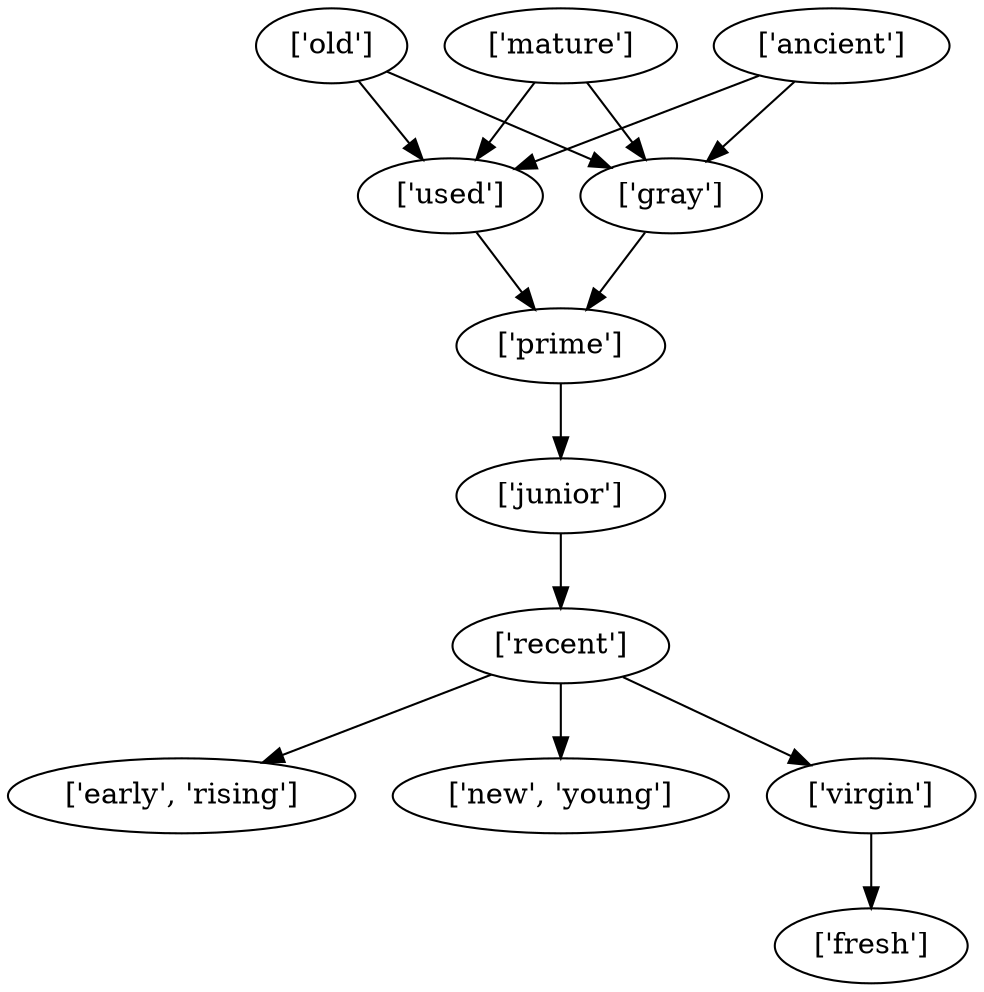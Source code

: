 strict digraph  {
	"['old']" -> "['used']";
	"['old']" -> "['gray']";
	"['used']" -> "['prime']";
	"['gray']" -> "['prime']";
	"['mature']" -> "['used']";
	"['mature']" -> "['gray']";
	"['ancient']" -> "['used']";
	"['ancient']" -> "['gray']";
	"['prime']" -> "['junior']";
	"['junior']" -> "['recent']";
	"['recent']" -> "['early', 'rising']";
	"['recent']" -> "['new', 'young']";
	"['recent']" -> "['virgin']";
	"['virgin']" -> "['fresh']";
}
